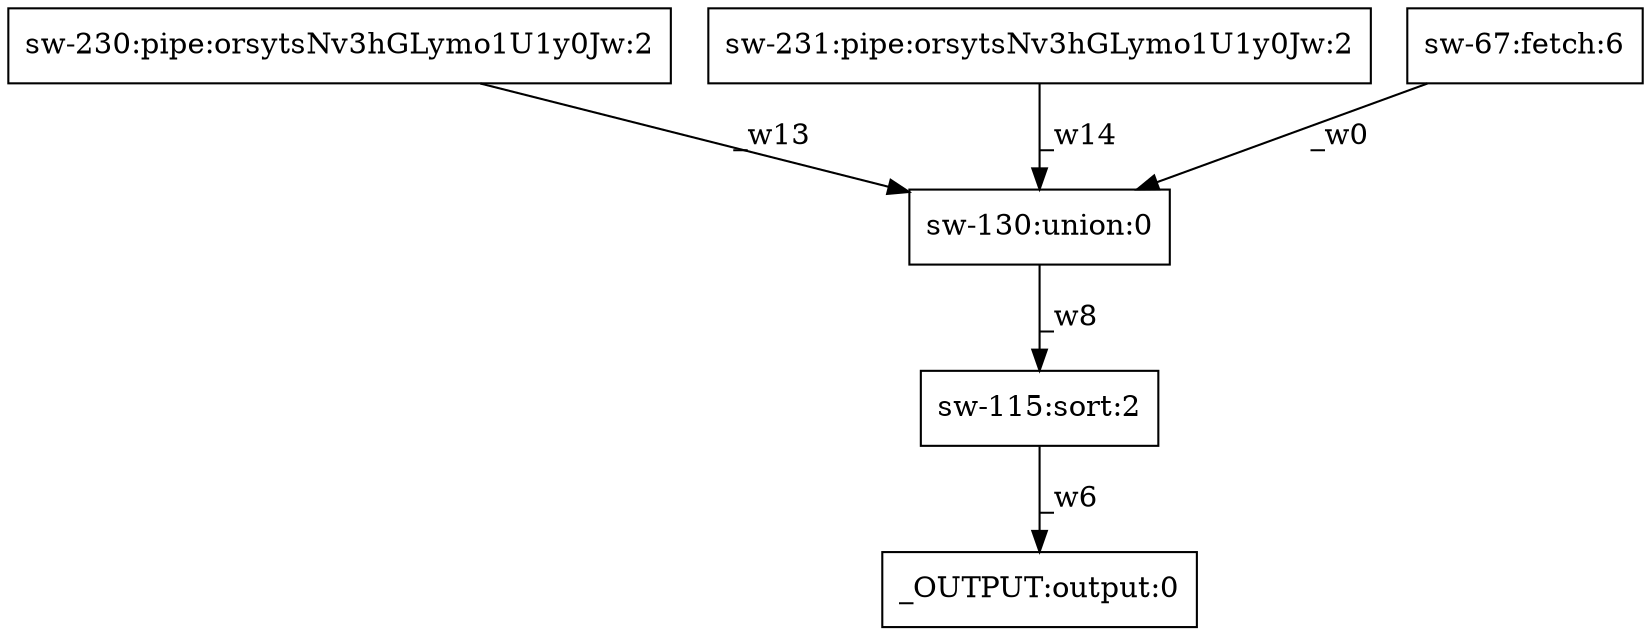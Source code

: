 digraph test1 { node [shape=box] "_OUTPUT" [label="_OUTPUT:output:0"];"sw-130" [label="sw-130:union:0"];"sw-115" [label="sw-115:sort:2"];"sw-230" [label="sw-230:pipe:orsytsNv3hGLymo1U1y0Jw:2"];"sw-231" [label="sw-231:pipe:orsytsNv3hGLymo1U1y0Jw:2"];"sw-67" [label="sw-67:fetch:6"];"sw-67" -> "sw-130" [label="_w0"];"sw-115" -> "_OUTPUT" [label="_w6"];"sw-130" -> "sw-115" [label="_w8"];"sw-230" -> "sw-130" [label="_w13"];"sw-231" -> "sw-130" [label="_w14"];}